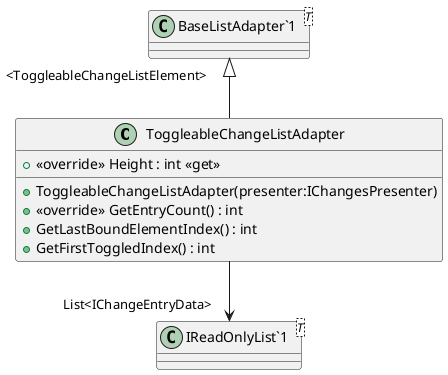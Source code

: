 @startuml
class ToggleableChangeListAdapter {
    + ToggleableChangeListAdapter(presenter:IChangesPresenter)
    + <<override>> Height : int <<get>>
    + <<override>> GetEntryCount() : int
    + GetLastBoundElementIndex() : int
    + GetFirstToggledIndex() : int
}
class "BaseListAdapter`1"<T> {
}
class "IReadOnlyList`1"<T> {
}
"BaseListAdapter`1" "<ToggleableChangeListElement>" <|-- ToggleableChangeListAdapter
ToggleableChangeListAdapter --> "List<IChangeEntryData>" "IReadOnlyList`1"
@enduml
